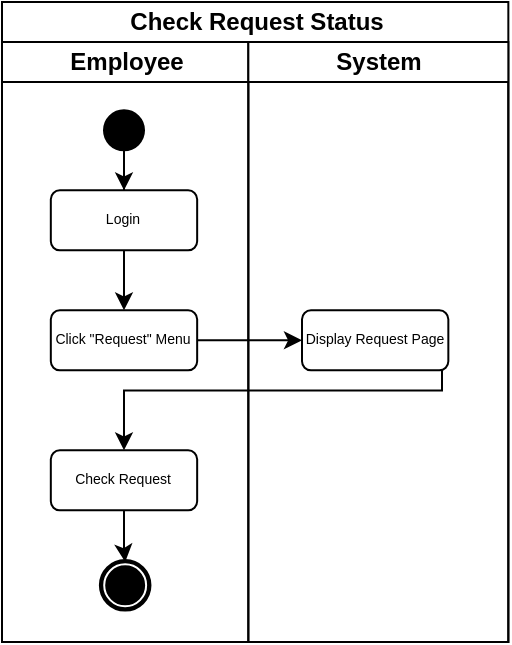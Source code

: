 <mxfile version="13.9.9" type="device"><diagram id="-x4Qr0I4qaIkp5DiXzay" name="Page-1"><mxGraphModel dx="840" dy="435" grid="0" gridSize="10" guides="1" tooltips="1" connect="1" arrows="1" fold="1" page="1" pageScale="1" pageWidth="850" pageHeight="1100" math="0" shadow="0"><root><mxCell id="0"/><mxCell id="1" parent="0"/><mxCell id="rBtUYYHkdflAubhSUOKl-1" value="Check Request Status" style="swimlane;html=1;childLayout=stackLayout;resizeParent=1;resizeParentMax=0;startSize=20;" parent="1" vertex="1"><mxGeometry x="240" y="30" width="253.17" height="320" as="geometry"/></mxCell><mxCell id="rBtUYYHkdflAubhSUOKl-2" value="Employee" style="swimlane;html=1;startSize=20;" parent="rBtUYYHkdflAubhSUOKl-1" vertex="1"><mxGeometry y="20" width="123.17" height="300" as="geometry"/></mxCell><mxCell id="rBtUYYHkdflAubhSUOKl-3" style="edgeStyle=orthogonalEdgeStyle;rounded=0;orthogonalLoop=1;jettySize=auto;html=1;fontSize=7;" parent="rBtUYYHkdflAubhSUOKl-2" edge="1"><mxGeometry relative="1" as="geometry"><mxPoint x="58.029" y="350" as="sourcePoint"/><Array as="points"><mxPoint x="58" y="370"/></Array></mxGeometry></mxCell><mxCell id="rBtUYYHkdflAubhSUOKl-6" value="" style="shape=mxgraph.bpmn.shape;html=1;verticalLabelPosition=bottom;labelBackgroundColor=#ffffff;verticalAlign=top;align=center;perimeter=ellipsePerimeter;outlineConnect=0;outline=end;symbol=terminate;" parent="rBtUYYHkdflAubhSUOKl-2" vertex="1"><mxGeometry x="49.94" y="260" width="23.29" height="23.29" as="geometry"/></mxCell><mxCell id="rBtUYYHkdflAubhSUOKl-22" value="System" style="swimlane;html=1;startSize=20;" parent="rBtUYYHkdflAubhSUOKl-1" vertex="1"><mxGeometry x="123.17" y="20" width="130" height="300" as="geometry"/></mxCell><mxCell id="rBtUYYHkdflAubhSUOKl-23" value="&lt;font style=&quot;font-size: 7px&quot; face=&quot;Helvetica&quot;&gt;Display Request Page&lt;/font&gt;" style="rounded=1;whiteSpace=wrap;html=1;shadow=0;labelBackgroundColor=none;strokeWidth=1;fontFamily=Verdana;fontSize=7;align=center;" parent="rBtUYYHkdflAubhSUOKl-22" vertex="1"><mxGeometry x="26.83" y="134.18" width="73.17" height="30" as="geometry"/></mxCell><mxCell id="rBtUYYHkdflAubhSUOKl-9" style="edgeStyle=orthogonalEdgeStyle;rounded=0;orthogonalLoop=1;jettySize=auto;html=1;" parent="1" source="rBtUYYHkdflAubhSUOKl-10" target="rBtUYYHkdflAubhSUOKl-12" edge="1"><mxGeometry relative="1" as="geometry"/></mxCell><mxCell id="rBtUYYHkdflAubhSUOKl-10" value="" style="ellipse;whiteSpace=wrap;html=1;aspect=fixed;fillColor=#000000;" parent="1" vertex="1"><mxGeometry x="291.0" y="84.18" width="20" height="20" as="geometry"/></mxCell><mxCell id="rBtUYYHkdflAubhSUOKl-11" style="edgeStyle=orthogonalEdgeStyle;rounded=0;orthogonalLoop=1;jettySize=auto;html=1;entryX=0.5;entryY=0;entryDx=0;entryDy=0;" parent="1" source="rBtUYYHkdflAubhSUOKl-12" target="rBtUYYHkdflAubhSUOKl-13" edge="1"><mxGeometry relative="1" as="geometry"/></mxCell><mxCell id="rBtUYYHkdflAubhSUOKl-12" value="&lt;font style=&quot;font-size: 7px&quot; face=&quot;Helvetica&quot;&gt;Login&lt;/font&gt;" style="rounded=1;whiteSpace=wrap;html=1;shadow=0;labelBackgroundColor=none;strokeWidth=1;fontFamily=Verdana;fontSize=7;align=center;" parent="1" vertex="1"><mxGeometry x="264.41" y="124.18" width="73.17" height="30" as="geometry"/></mxCell><mxCell id="rBtUYYHkdflAubhSUOKl-13" value="&lt;font style=&quot;font-size: 7px&quot; face=&quot;Helvetica&quot;&gt;Click &quot;Request&quot; Menu&lt;/font&gt;" style="rounded=1;whiteSpace=wrap;html=1;shadow=0;labelBackgroundColor=none;strokeWidth=1;fontFamily=Verdana;fontSize=7;align=center;" parent="1" vertex="1"><mxGeometry x="264.41" y="184.18" width="73.17" height="30" as="geometry"/></mxCell><mxCell id="rBtUYYHkdflAubhSUOKl-31" style="edgeStyle=orthogonalEdgeStyle;rounded=0;orthogonalLoop=1;jettySize=auto;html=1;" parent="1" source="rBtUYYHkdflAubhSUOKl-15" target="rBtUYYHkdflAubhSUOKl-6" edge="1"><mxGeometry relative="1" as="geometry"/></mxCell><mxCell id="rBtUYYHkdflAubhSUOKl-15" value="&lt;font style=&quot;font-size: 7px&quot; face=&quot;Helvetica&quot;&gt;Check Request&lt;/font&gt;" style="rounded=1;whiteSpace=wrap;html=1;shadow=0;labelBackgroundColor=none;strokeWidth=1;fontFamily=Verdana;fontSize=7;align=center;" parent="1" vertex="1"><mxGeometry x="264.41" y="254.18" width="73.17" height="30" as="geometry"/></mxCell><mxCell id="rBtUYYHkdflAubhSUOKl-25" style="edgeStyle=orthogonalEdgeStyle;rounded=0;orthogonalLoop=1;jettySize=auto;html=1;entryX=0;entryY=0.5;entryDx=0;entryDy=0;" parent="1" source="rBtUYYHkdflAubhSUOKl-13" target="rBtUYYHkdflAubhSUOKl-23" edge="1"><mxGeometry relative="1" as="geometry"/></mxCell><mxCell id="rBtUYYHkdflAubhSUOKl-26" style="edgeStyle=orthogonalEdgeStyle;rounded=0;orthogonalLoop=1;jettySize=auto;html=1;entryX=0.5;entryY=0;entryDx=0;entryDy=0;" parent="1" source="rBtUYYHkdflAubhSUOKl-23" target="rBtUYYHkdflAubhSUOKl-15" edge="1"><mxGeometry relative="1" as="geometry"><Array as="points"><mxPoint x="460" y="224.18"/><mxPoint x="301" y="224.18"/></Array></mxGeometry></mxCell></root></mxGraphModel></diagram></mxfile>